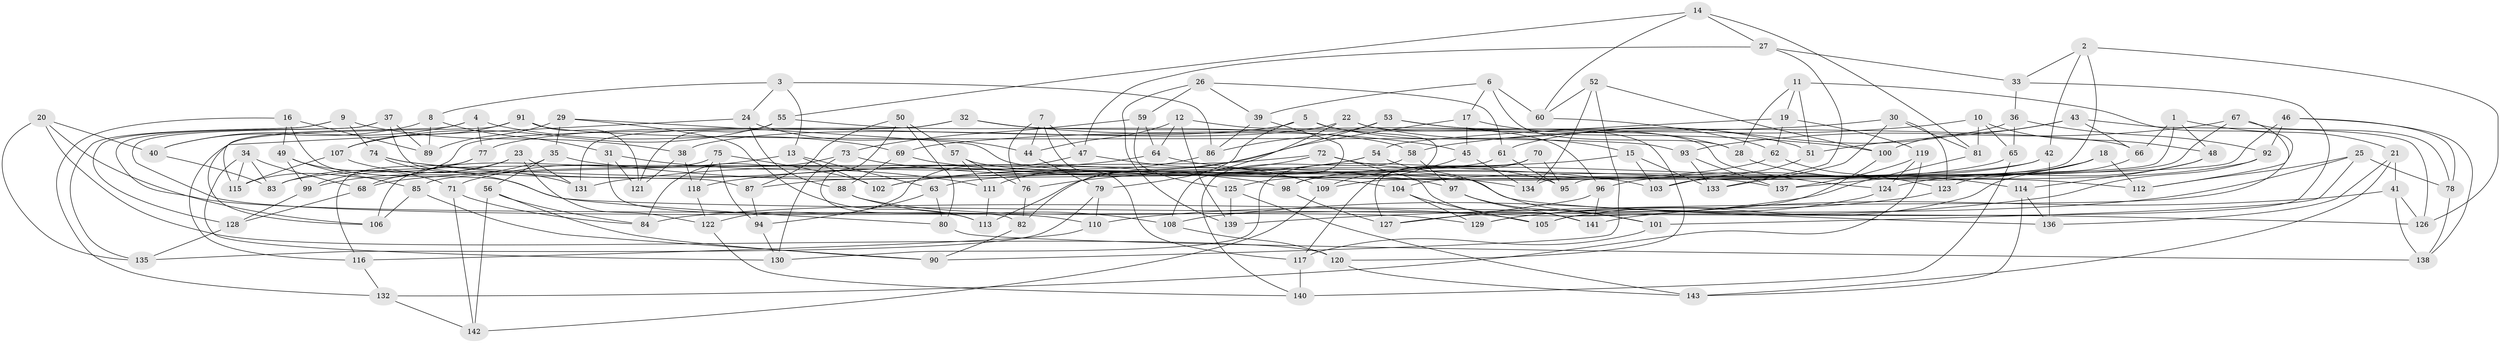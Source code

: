 // coarse degree distribution, {6: 0.297029702970297, 4: 0.5643564356435643, 5: 0.10891089108910891, 3: 0.0297029702970297}
// Generated by graph-tools (version 1.1) at 2025/38/03/04/25 23:38:19]
// undirected, 143 vertices, 286 edges
graph export_dot {
  node [color=gray90,style=filled];
  1;
  2;
  3;
  4;
  5;
  6;
  7;
  8;
  9;
  10;
  11;
  12;
  13;
  14;
  15;
  16;
  17;
  18;
  19;
  20;
  21;
  22;
  23;
  24;
  25;
  26;
  27;
  28;
  29;
  30;
  31;
  32;
  33;
  34;
  35;
  36;
  37;
  38;
  39;
  40;
  41;
  42;
  43;
  44;
  45;
  46;
  47;
  48;
  49;
  50;
  51;
  52;
  53;
  54;
  55;
  56;
  57;
  58;
  59;
  60;
  61;
  62;
  63;
  64;
  65;
  66;
  67;
  68;
  69;
  70;
  71;
  72;
  73;
  74;
  75;
  76;
  77;
  78;
  79;
  80;
  81;
  82;
  83;
  84;
  85;
  86;
  87;
  88;
  89;
  90;
  91;
  92;
  93;
  94;
  95;
  96;
  97;
  98;
  99;
  100;
  101;
  102;
  103;
  104;
  105;
  106;
  107;
  108;
  109;
  110;
  111;
  112;
  113;
  114;
  115;
  116;
  117;
  118;
  119;
  120;
  121;
  122;
  123;
  124;
  125;
  126;
  127;
  128;
  129;
  130;
  131;
  132;
  133;
  134;
  135;
  136;
  137;
  138;
  139;
  140;
  141;
  142;
  143;
  1 -- 48;
  1 -- 95;
  1 -- 66;
  1 -- 21;
  2 -- 126;
  2 -- 134;
  2 -- 42;
  2 -- 33;
  3 -- 24;
  3 -- 13;
  3 -- 86;
  3 -- 8;
  4 -- 77;
  4 -- 115;
  4 -- 40;
  4 -- 69;
  5 -- 15;
  5 -- 77;
  5 -- 82;
  5 -- 98;
  6 -- 39;
  6 -- 60;
  6 -- 28;
  6 -- 17;
  7 -- 76;
  7 -- 117;
  7 -- 47;
  7 -- 44;
  8 -- 89;
  8 -- 31;
  8 -- 40;
  9 -- 74;
  9 -- 128;
  9 -- 135;
  9 -- 38;
  10 -- 81;
  10 -- 48;
  10 -- 58;
  10 -- 65;
  11 -- 19;
  11 -- 139;
  11 -- 28;
  11 -- 51;
  12 -- 96;
  12 -- 64;
  12 -- 139;
  12 -- 44;
  13 -- 71;
  13 -- 102;
  13 -- 63;
  14 -- 55;
  14 -- 60;
  14 -- 27;
  14 -- 81;
  15 -- 103;
  15 -- 68;
  15 -- 133;
  16 -- 132;
  16 -- 49;
  16 -- 89;
  16 -- 126;
  17 -- 28;
  17 -- 102;
  17 -- 45;
  18 -- 123;
  18 -- 137;
  18 -- 112;
  18 -- 96;
  19 -- 54;
  19 -- 119;
  19 -- 62;
  20 -- 120;
  20 -- 135;
  20 -- 40;
  20 -- 106;
  21 -- 143;
  21 -- 41;
  21 -- 136;
  22 -- 38;
  22 -- 120;
  22 -- 51;
  22 -- 79;
  23 -- 83;
  23 -- 122;
  23 -- 68;
  23 -- 131;
  24 -- 116;
  24 -- 44;
  24 -- 88;
  25 -- 112;
  25 -- 78;
  25 -- 101;
  25 -- 84;
  26 -- 61;
  26 -- 59;
  26 -- 39;
  26 -- 139;
  27 -- 133;
  27 -- 47;
  27 -- 33;
  28 -- 114;
  29 -- 35;
  29 -- 113;
  29 -- 112;
  29 -- 89;
  30 -- 123;
  30 -- 133;
  30 -- 81;
  30 -- 69;
  31 -- 121;
  31 -- 82;
  31 -- 111;
  32 -- 45;
  32 -- 131;
  32 -- 115;
  32 -- 66;
  33 -- 105;
  33 -- 36;
  34 -- 68;
  34 -- 83;
  34 -- 130;
  34 -- 115;
  35 -- 104;
  35 -- 56;
  35 -- 99;
  36 -- 65;
  36 -- 61;
  36 -- 92;
  37 -- 129;
  37 -- 110;
  37 -- 87;
  37 -- 89;
  38 -- 118;
  38 -- 121;
  39 -- 108;
  39 -- 86;
  40 -- 83;
  41 -- 126;
  41 -- 138;
  41 -- 141;
  42 -- 83;
  42 -- 98;
  42 -- 136;
  43 -- 66;
  43 -- 126;
  43 -- 51;
  43 -- 100;
  44 -- 79;
  45 -- 134;
  45 -- 109;
  46 -- 78;
  46 -- 92;
  46 -- 138;
  46 -- 109;
  47 -- 109;
  47 -- 122;
  48 -- 124;
  48 -- 114;
  49 -- 99;
  49 -- 85;
  49 -- 71;
  50 -- 87;
  50 -- 57;
  50 -- 80;
  50 -- 113;
  51 -- 103;
  52 -- 60;
  52 -- 90;
  52 -- 100;
  52 -- 134;
  53 -- 100;
  53 -- 86;
  53 -- 113;
  53 -- 124;
  54 -- 101;
  54 -- 102;
  54 -- 118;
  55 -- 58;
  55 -- 107;
  55 -- 121;
  56 -- 84;
  56 -- 142;
  56 -- 90;
  57 -- 76;
  57 -- 136;
  57 -- 111;
  58 -- 97;
  58 -- 140;
  59 -- 64;
  59 -- 73;
  59 -- 125;
  60 -- 62;
  61 -- 95;
  61 -- 87;
  62 -- 63;
  62 -- 123;
  63 -- 80;
  63 -- 94;
  64 -- 131;
  64 -- 103;
  65 -- 140;
  65 -- 125;
  66 -- 105;
  67 -- 78;
  67 -- 112;
  67 -- 93;
  67 -- 103;
  68 -- 128;
  69 -- 88;
  69 -- 134;
  70 -- 130;
  70 -- 95;
  70 -- 127;
  70 -- 117;
  71 -- 142;
  71 -- 84;
  72 -- 85;
  72 -- 76;
  72 -- 141;
  72 -- 95;
  73 -- 84;
  73 -- 97;
  73 -- 130;
  74 -- 137;
  74 -- 80;
  74 -- 98;
  75 -- 106;
  75 -- 102;
  75 -- 94;
  75 -- 118;
  76 -- 82;
  77 -- 99;
  77 -- 116;
  78 -- 138;
  79 -- 110;
  79 -- 135;
  80 -- 138;
  81 -- 110;
  82 -- 90;
  85 -- 90;
  85 -- 106;
  86 -- 111;
  87 -- 94;
  88 -- 108;
  88 -- 105;
  91 -- 121;
  91 -- 93;
  91 -- 106;
  91 -- 107;
  92 -- 104;
  92 -- 108;
  93 -- 133;
  93 -- 137;
  94 -- 130;
  96 -- 127;
  96 -- 141;
  97 -- 101;
  97 -- 141;
  98 -- 127;
  99 -- 128;
  100 -- 127;
  101 -- 117;
  104 -- 105;
  104 -- 129;
  107 -- 131;
  107 -- 115;
  108 -- 120;
  109 -- 142;
  110 -- 116;
  111 -- 113;
  114 -- 143;
  114 -- 136;
  116 -- 132;
  117 -- 140;
  118 -- 122;
  119 -- 132;
  119 -- 124;
  119 -- 137;
  120 -- 143;
  122 -- 140;
  123 -- 129;
  124 -- 129;
  125 -- 143;
  125 -- 139;
  128 -- 135;
  132 -- 142;
}
